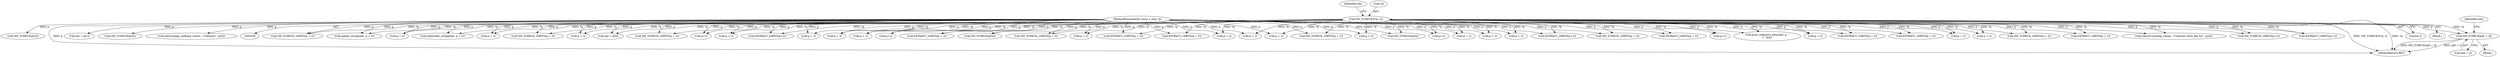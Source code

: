 digraph "0_tcpdump_7029d15f148ef24bb7c6668bc640f5470d085e5a_2@pointer" {
"1000269" [label="(Call,ND_TCHECK(p[6 + i]))"];
"1000110" [label="(MethodParameterIn,const u_char *p)"];
"1000121" [label="(Call,ND_TCHECK2(*p, 2))"];
"1000325" [label="(Call,p + 2)"];
"1000564" [label="(Call,ND_TCHECK(p[2]))"];
"1000307" [label="(Call,EXTRACT_16BITS(p + 2))"];
"1000382" [label="(Call,tok2str(authalg_values, \"Unknown Auth Alg %u\", p[4]))"];
"1000413" [label="(Call,ND_TCHECK_16BITS(p+2))"];
"1000637" [label="(Call,etheraddr_string(ndo, p + 3))"];
"1000126" [label="(Identifier,len)"];
"1000486" [label="(Call,p + 2)"];
"1000220" [label="(Call,ND_TCHECK_24BITS(p + 2))"];
"1000221" [label="(Call,p + 2)"];
"1000122" [label="(Call,*p)"];
"1000362" [label="(Call,EXTRACT_16BITS(p + 2))"];
"1000334" [label="(Call,p + 2)"];
"1000367" [label="(Call,EXTRACT_16BITS(p+2))"];
"1000446" [label="(Call,ND_TCHECK_32BITS(p + 2))"];
"1000130" [label="(Call,opt = p[0])"];
"1000610" [label="(Call,p + 3)"];
"1000270" [label="(Call,p[6 + i])"];
"1000373" [label="(Call,ND_TCHECK(p[4]))"];
"1000628" [label="(Call,p + 3)"];
"1000277" [label="(Identifier,ndo)"];
"1000729" [label="(MethodReturn,RET)"];
"1000414" [label="(Call,p+2)"];
"1000485" [label="(Call,EXTRACT_16BITS(p + 2))"];
"1000110" [label="(MethodParameterIn,const u_char *p)"];
"1000538" [label="(Call,ND_TCHECK_16BITS(p + 2))"];
"1000308" [label="(Call,p + 2)"];
"1000548" [label="(Call,p + 2)"];
"1000298" [label="(Call,ND_TCHECK_16BITS(p + 2))"];
"1000477" [label="(Call,p + 2)"];
"1000299" [label="(Call,p + 2)"];
"1000419" [label="(Call,EXTRACT_16BITS(p+2))"];
"1000124" [label="(Literal,2)"];
"1000237" [label="(Call,EXTRACT_24BITS(p + 2))"];
"1000608" [label="(Call,ipaddr_string(ndo, p + 3))"];
"1000539" [label="(Call,p + 2)"];
"1000125" [label="(Call,len = p[1])"];
"1000506" [label="(Call,ND_TCHECK(p[2]))"];
"1000112" [label="(Block,)"];
"1000476" [label="(Call,ND_TCHECK_16BITS(p + 2))"];
"1000233" [label="(Call,EXTRACT_24BITS(p+2))"];
"1000241" [label="(Call,ND_TCHECK(p[5]))"];
"1000269" [label="(Call,ND_TCHECK(p[6 + i]))"];
"1000350" [label="(Call,ND_TCHECK_16BITS(p + 2))"];
"1000238" [label="(Call,p + 2)"];
"1000268" [label="(Block,)"];
"1000368" [label="(Call,p+2)"];
"1000547" [label="(Call,EXTRACT_16BITS(p + 2))"];
"1000516" [label="(Call,tok2str(ppp_callback_values, \"Unknown\", p[2]))"];
"1000420" [label="(Call,p+2)"];
"1000639" [label="(Call,p + 3)"];
"1000455" [label="(Call,EXTRACT_32BITS(p + 2))"];
"1000333" [label="(Call,EXTRACT_32BITS(p + 2))"];
"1000447" [label="(Call,p + 2)"];
"1000234" [label="(Call,p+2)"];
"1000599" [label="(Call,p + 3)"];
"1000395" [label="(Call,print_unknown_data(ndo, p, \"\n\t\", len))"];
"1000363" [label="(Call,p + 2)"];
"1000121" [label="(Call,ND_TCHECK2(*p, 2))"];
"1000456" [label="(Call,p + 2)"];
"1000351" [label="(Call,p + 2)"];
"1000324" [label="(Call,ND_TCHECK_32BITS(p + 2))"];
"1000269" -> "1000268"  [label="AST: "];
"1000269" -> "1000270"  [label="CFG: "];
"1000270" -> "1000269"  [label="AST: "];
"1000277" -> "1000269"  [label="CFG: "];
"1000269" -> "1000729"  [label="DDG: ND_TCHECK(p[6 + i])"];
"1000269" -> "1000729"  [label="DDG: p[6 + i]"];
"1000110" -> "1000269"  [label="DDG: p"];
"1000121" -> "1000269"  [label="DDG: *p"];
"1000110" -> "1000108"  [label="AST: "];
"1000110" -> "1000729"  [label="DDG: p"];
"1000110" -> "1000125"  [label="DDG: p"];
"1000110" -> "1000130"  [label="DDG: p"];
"1000110" -> "1000220"  [label="DDG: p"];
"1000110" -> "1000221"  [label="DDG: p"];
"1000110" -> "1000233"  [label="DDG: p"];
"1000110" -> "1000234"  [label="DDG: p"];
"1000110" -> "1000237"  [label="DDG: p"];
"1000110" -> "1000238"  [label="DDG: p"];
"1000110" -> "1000241"  [label="DDG: p"];
"1000110" -> "1000298"  [label="DDG: p"];
"1000110" -> "1000299"  [label="DDG: p"];
"1000110" -> "1000307"  [label="DDG: p"];
"1000110" -> "1000308"  [label="DDG: p"];
"1000110" -> "1000324"  [label="DDG: p"];
"1000110" -> "1000325"  [label="DDG: p"];
"1000110" -> "1000333"  [label="DDG: p"];
"1000110" -> "1000334"  [label="DDG: p"];
"1000110" -> "1000350"  [label="DDG: p"];
"1000110" -> "1000351"  [label="DDG: p"];
"1000110" -> "1000362"  [label="DDG: p"];
"1000110" -> "1000363"  [label="DDG: p"];
"1000110" -> "1000367"  [label="DDG: p"];
"1000110" -> "1000368"  [label="DDG: p"];
"1000110" -> "1000373"  [label="DDG: p"];
"1000110" -> "1000382"  [label="DDG: p"];
"1000110" -> "1000395"  [label="DDG: p"];
"1000110" -> "1000413"  [label="DDG: p"];
"1000110" -> "1000414"  [label="DDG: p"];
"1000110" -> "1000419"  [label="DDG: p"];
"1000110" -> "1000420"  [label="DDG: p"];
"1000110" -> "1000446"  [label="DDG: p"];
"1000110" -> "1000447"  [label="DDG: p"];
"1000110" -> "1000455"  [label="DDG: p"];
"1000110" -> "1000456"  [label="DDG: p"];
"1000110" -> "1000476"  [label="DDG: p"];
"1000110" -> "1000477"  [label="DDG: p"];
"1000110" -> "1000485"  [label="DDG: p"];
"1000110" -> "1000486"  [label="DDG: p"];
"1000110" -> "1000506"  [label="DDG: p"];
"1000110" -> "1000516"  [label="DDG: p"];
"1000110" -> "1000538"  [label="DDG: p"];
"1000110" -> "1000539"  [label="DDG: p"];
"1000110" -> "1000547"  [label="DDG: p"];
"1000110" -> "1000548"  [label="DDG: p"];
"1000110" -> "1000564"  [label="DDG: p"];
"1000110" -> "1000599"  [label="DDG: p"];
"1000110" -> "1000608"  [label="DDG: p"];
"1000110" -> "1000610"  [label="DDG: p"];
"1000110" -> "1000628"  [label="DDG: p"];
"1000110" -> "1000637"  [label="DDG: p"];
"1000110" -> "1000639"  [label="DDG: p"];
"1000121" -> "1000112"  [label="AST: "];
"1000121" -> "1000124"  [label="CFG: "];
"1000122" -> "1000121"  [label="AST: "];
"1000124" -> "1000121"  [label="AST: "];
"1000126" -> "1000121"  [label="CFG: "];
"1000121" -> "1000729"  [label="DDG: ND_TCHECK2(*p, 2)"];
"1000121" -> "1000729"  [label="DDG: *p"];
"1000121" -> "1000130"  [label="DDG: *p"];
"1000121" -> "1000220"  [label="DDG: *p"];
"1000121" -> "1000221"  [label="DDG: *p"];
"1000121" -> "1000233"  [label="DDG: *p"];
"1000121" -> "1000234"  [label="DDG: *p"];
"1000121" -> "1000237"  [label="DDG: *p"];
"1000121" -> "1000238"  [label="DDG: *p"];
"1000121" -> "1000241"  [label="DDG: *p"];
"1000121" -> "1000298"  [label="DDG: *p"];
"1000121" -> "1000299"  [label="DDG: *p"];
"1000121" -> "1000307"  [label="DDG: *p"];
"1000121" -> "1000308"  [label="DDG: *p"];
"1000121" -> "1000324"  [label="DDG: *p"];
"1000121" -> "1000325"  [label="DDG: *p"];
"1000121" -> "1000333"  [label="DDG: *p"];
"1000121" -> "1000334"  [label="DDG: *p"];
"1000121" -> "1000350"  [label="DDG: *p"];
"1000121" -> "1000351"  [label="DDG: *p"];
"1000121" -> "1000362"  [label="DDG: *p"];
"1000121" -> "1000363"  [label="DDG: *p"];
"1000121" -> "1000367"  [label="DDG: *p"];
"1000121" -> "1000368"  [label="DDG: *p"];
"1000121" -> "1000373"  [label="DDG: *p"];
"1000121" -> "1000382"  [label="DDG: *p"];
"1000121" -> "1000395"  [label="DDG: *p"];
"1000121" -> "1000413"  [label="DDG: *p"];
"1000121" -> "1000414"  [label="DDG: *p"];
"1000121" -> "1000419"  [label="DDG: *p"];
"1000121" -> "1000420"  [label="DDG: *p"];
"1000121" -> "1000446"  [label="DDG: *p"];
"1000121" -> "1000447"  [label="DDG: *p"];
"1000121" -> "1000455"  [label="DDG: *p"];
"1000121" -> "1000456"  [label="DDG: *p"];
"1000121" -> "1000476"  [label="DDG: *p"];
"1000121" -> "1000477"  [label="DDG: *p"];
"1000121" -> "1000485"  [label="DDG: *p"];
"1000121" -> "1000486"  [label="DDG: *p"];
"1000121" -> "1000538"  [label="DDG: *p"];
"1000121" -> "1000539"  [label="DDG: *p"];
"1000121" -> "1000547"  [label="DDG: *p"];
"1000121" -> "1000548"  [label="DDG: *p"];
"1000121" -> "1000599"  [label="DDG: *p"];
"1000121" -> "1000608"  [label="DDG: *p"];
"1000121" -> "1000610"  [label="DDG: *p"];
"1000121" -> "1000628"  [label="DDG: *p"];
"1000121" -> "1000637"  [label="DDG: *p"];
"1000121" -> "1000639"  [label="DDG: *p"];
}
